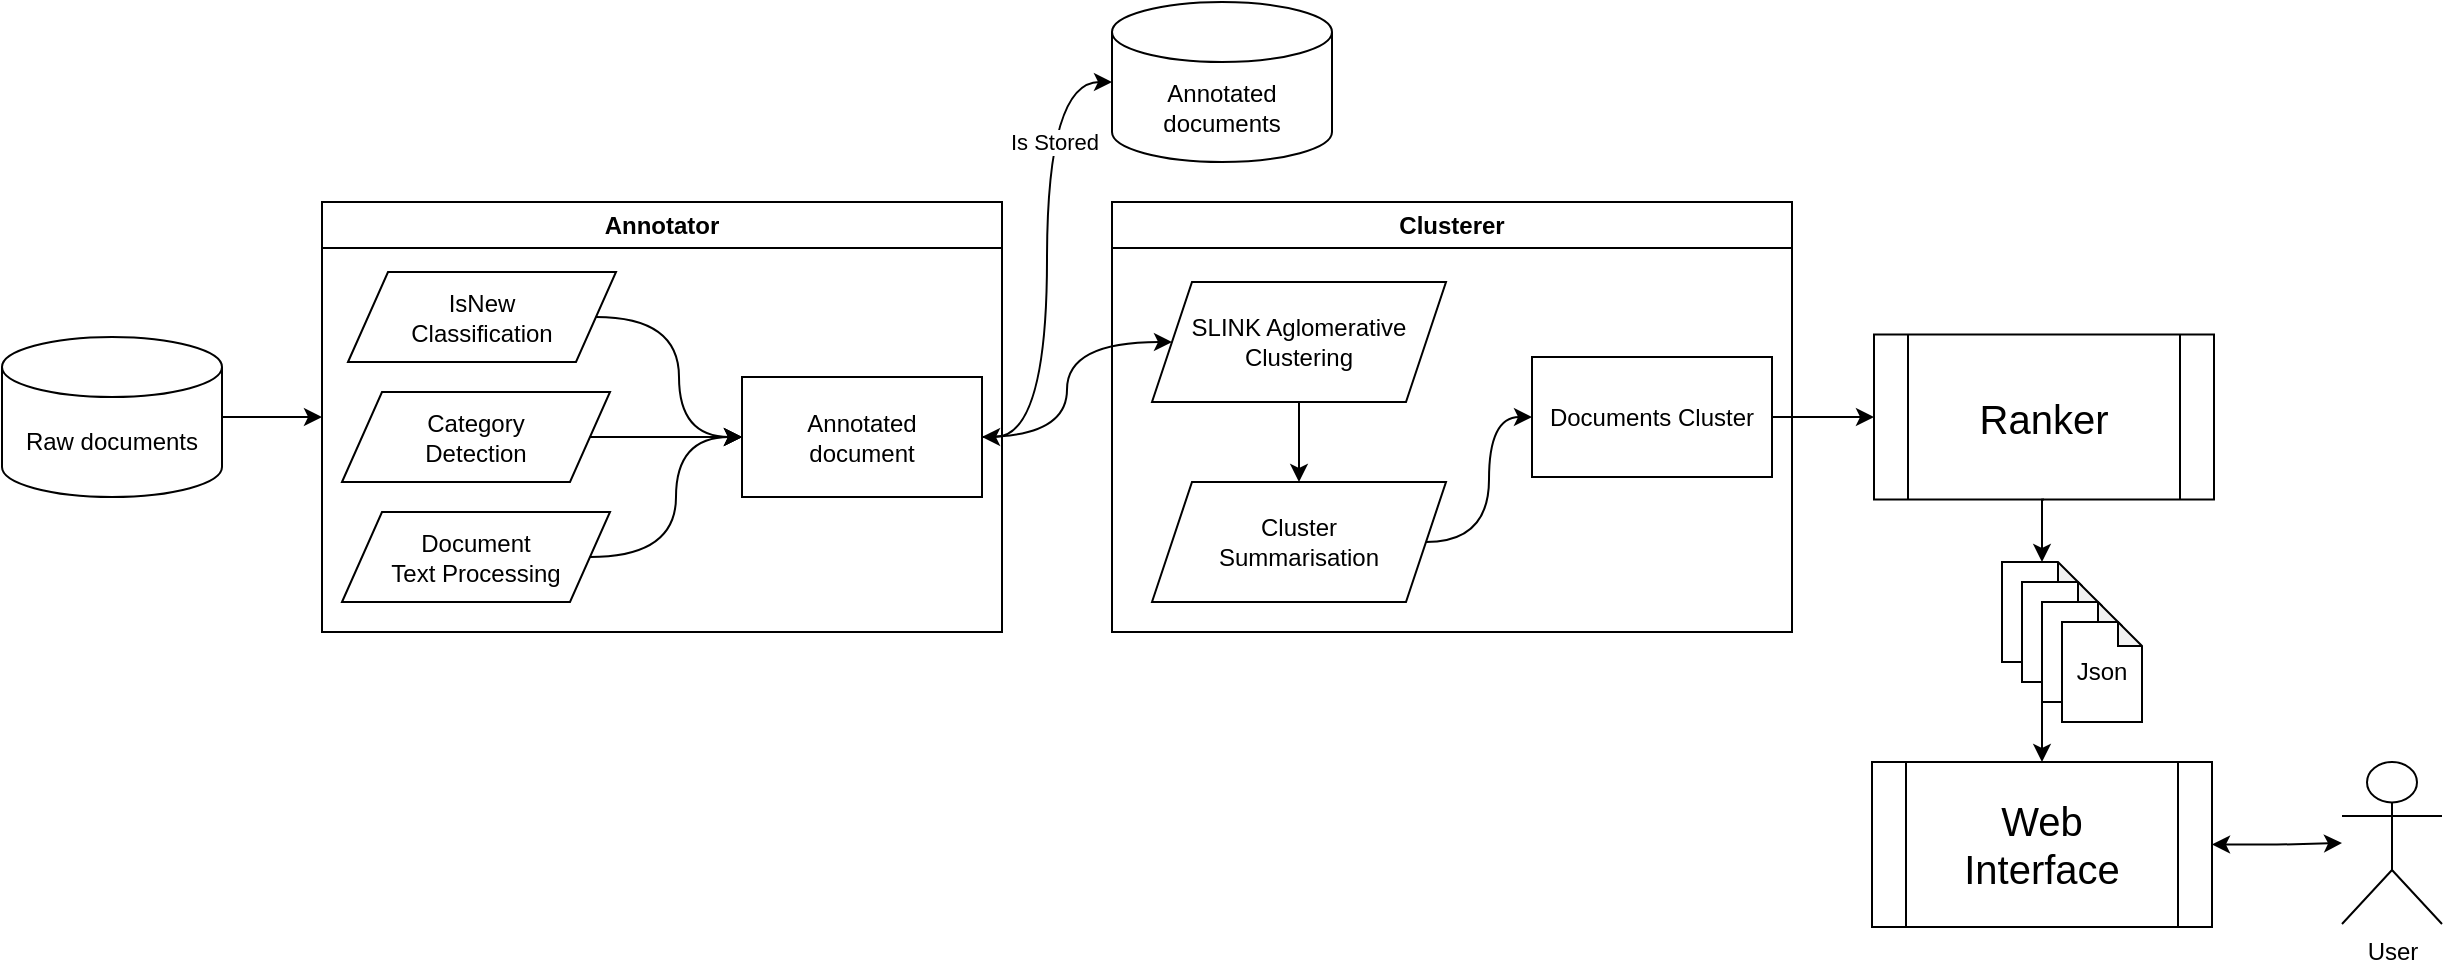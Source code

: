 <mxfile version="24.2.2" type="github">
  <diagram name="Page-1" id="wxCbchn2Chx5s0cPIJcQ">
    <mxGraphModel dx="1570" dy="1033" grid="1" gridSize="10" guides="1" tooltips="1" connect="1" arrows="1" fold="1" page="1" pageScale="1" pageWidth="827" pageHeight="1169" math="0" shadow="0">
      <root>
        <mxCell id="0" />
        <mxCell id="1" parent="0" />
        <mxCell id="KK3T090K7q1Hy_3dpbnI-1" value="Raw documents" style="shape=cylinder3;whiteSpace=wrap;html=1;boundedLbl=1;backgroundOutline=1;size=15;" vertex="1" parent="1">
          <mxGeometry x="220" y="437.5" width="110" height="80" as="geometry" />
        </mxCell>
        <mxCell id="KK3T090K7q1Hy_3dpbnI-2" value="Annotator" style="swimlane;whiteSpace=wrap;html=1;" vertex="1" parent="1">
          <mxGeometry x="380" y="370" width="340" height="215" as="geometry" />
        </mxCell>
        <mxCell id="KK3T090K7q1Hy_3dpbnI-13" style="edgeStyle=orthogonalEdgeStyle;rounded=0;orthogonalLoop=1;jettySize=auto;html=1;exitX=1;exitY=0.5;exitDx=0;exitDy=0;entryX=0;entryY=0.5;entryDx=0;entryDy=0;curved=1;" edge="1" parent="KK3T090K7q1Hy_3dpbnI-2" source="KK3T090K7q1Hy_3dpbnI-7" target="KK3T090K7q1Hy_3dpbnI-12">
          <mxGeometry relative="1" as="geometry" />
        </mxCell>
        <mxCell id="KK3T090K7q1Hy_3dpbnI-7" value="IsNew&lt;div&gt;Classification&lt;/div&gt;" style="shape=parallelogram;perimeter=parallelogramPerimeter;whiteSpace=wrap;html=1;fixedSize=1;" vertex="1" parent="KK3T090K7q1Hy_3dpbnI-2">
          <mxGeometry x="13" y="35" width="134" height="45" as="geometry" />
        </mxCell>
        <mxCell id="KK3T090K7q1Hy_3dpbnI-16" style="edgeStyle=orthogonalEdgeStyle;rounded=0;orthogonalLoop=1;jettySize=auto;html=1;exitX=1;exitY=0.5;exitDx=0;exitDy=0;entryX=0;entryY=0.5;entryDx=0;entryDy=0;" edge="1" parent="KK3T090K7q1Hy_3dpbnI-2" source="KK3T090K7q1Hy_3dpbnI-9" target="KK3T090K7q1Hy_3dpbnI-12">
          <mxGeometry relative="1" as="geometry" />
        </mxCell>
        <mxCell id="KK3T090K7q1Hy_3dpbnI-9" value="Category&lt;div&gt;Detection&lt;/div&gt;" style="shape=parallelogram;perimeter=parallelogramPerimeter;whiteSpace=wrap;html=1;fixedSize=1;" vertex="1" parent="KK3T090K7q1Hy_3dpbnI-2">
          <mxGeometry x="10" y="95" width="134" height="45" as="geometry" />
        </mxCell>
        <mxCell id="KK3T090K7q1Hy_3dpbnI-15" style="edgeStyle=orthogonalEdgeStyle;rounded=0;orthogonalLoop=1;jettySize=auto;html=1;exitX=1;exitY=0.5;exitDx=0;exitDy=0;entryX=0;entryY=0.5;entryDx=0;entryDy=0;curved=1;" edge="1" parent="KK3T090K7q1Hy_3dpbnI-2" source="KK3T090K7q1Hy_3dpbnI-10" target="KK3T090K7q1Hy_3dpbnI-12">
          <mxGeometry relative="1" as="geometry" />
        </mxCell>
        <mxCell id="KK3T090K7q1Hy_3dpbnI-10" value="Document&lt;div&gt;Text Processing&lt;/div&gt;" style="shape=parallelogram;perimeter=parallelogramPerimeter;whiteSpace=wrap;html=1;fixedSize=1;" vertex="1" parent="KK3T090K7q1Hy_3dpbnI-2">
          <mxGeometry x="10" y="155" width="134" height="45" as="geometry" />
        </mxCell>
        <mxCell id="KK3T090K7q1Hy_3dpbnI-12" value="Annotated&lt;div&gt;document&lt;/div&gt;" style="rounded=0;whiteSpace=wrap;html=1;" vertex="1" parent="KK3T090K7q1Hy_3dpbnI-2">
          <mxGeometry x="210" y="87.5" width="120" height="60" as="geometry" />
        </mxCell>
        <mxCell id="KK3T090K7q1Hy_3dpbnI-5" value="Annotated documents" style="shape=cylinder3;whiteSpace=wrap;html=1;boundedLbl=1;backgroundOutline=1;size=15;" vertex="1" parent="1">
          <mxGeometry x="775" y="270" width="110" height="80" as="geometry" />
        </mxCell>
        <mxCell id="KK3T090K7q1Hy_3dpbnI-4" style="edgeStyle=orthogonalEdgeStyle;rounded=0;orthogonalLoop=1;jettySize=auto;html=1;exitX=1;exitY=0.5;exitDx=0;exitDy=0;exitPerimeter=0;entryX=0;entryY=0.5;entryDx=0;entryDy=0;" edge="1" parent="1" source="KK3T090K7q1Hy_3dpbnI-1" target="KK3T090K7q1Hy_3dpbnI-2">
          <mxGeometry relative="1" as="geometry" />
        </mxCell>
        <mxCell id="KK3T090K7q1Hy_3dpbnI-18" style="edgeStyle=orthogonalEdgeStyle;rounded=0;orthogonalLoop=1;jettySize=auto;html=1;exitX=1;exitY=0.5;exitDx=0;exitDy=0;entryX=0;entryY=0.5;entryDx=0;entryDy=0;entryPerimeter=0;curved=1;startArrow=classic;startFill=1;" edge="1" parent="1" source="KK3T090K7q1Hy_3dpbnI-12" target="KK3T090K7q1Hy_3dpbnI-5">
          <mxGeometry relative="1" as="geometry" />
        </mxCell>
        <mxCell id="KK3T090K7q1Hy_3dpbnI-36" value="Is Stored" style="edgeLabel;html=1;align=center;verticalAlign=middle;resizable=0;points=[];" vertex="1" connectable="0" parent="KK3T090K7q1Hy_3dpbnI-18">
          <mxGeometry x="0.295" y="-2" relative="1" as="geometry">
            <mxPoint x="1" y="-23" as="offset" />
          </mxGeometry>
        </mxCell>
        <mxCell id="KK3T090K7q1Hy_3dpbnI-23" value="Clusterer" style="swimlane;whiteSpace=wrap;html=1;startSize=23;" vertex="1" parent="1">
          <mxGeometry x="775" y="370" width="340" height="215" as="geometry">
            <mxRectangle x="775" y="370" width="90" height="30" as="alternateBounds" />
          </mxGeometry>
        </mxCell>
        <mxCell id="KK3T090K7q1Hy_3dpbnI-45" style="edgeStyle=orthogonalEdgeStyle;rounded=0;orthogonalLoop=1;jettySize=auto;html=1;exitX=0.5;exitY=1;exitDx=0;exitDy=0;entryX=0.5;entryY=0;entryDx=0;entryDy=0;" edge="1" parent="KK3T090K7q1Hy_3dpbnI-23" source="KK3T090K7q1Hy_3dpbnI-25" target="KK3T090K7q1Hy_3dpbnI-44">
          <mxGeometry relative="1" as="geometry" />
        </mxCell>
        <mxCell id="KK3T090K7q1Hy_3dpbnI-25" value="SLINK Aglomerative&lt;div&gt;Clustering&lt;/div&gt;" style="shape=parallelogram;perimeter=parallelogramPerimeter;whiteSpace=wrap;html=1;fixedSize=1;" vertex="1" parent="KK3T090K7q1Hy_3dpbnI-23">
          <mxGeometry x="20" y="40" width="147" height="60" as="geometry" />
        </mxCell>
        <mxCell id="KK3T090K7q1Hy_3dpbnI-30" value="Documents Cluster" style="rounded=0;whiteSpace=wrap;html=1;" vertex="1" parent="KK3T090K7q1Hy_3dpbnI-23">
          <mxGeometry x="210" y="77.5" width="120" height="60" as="geometry" />
        </mxCell>
        <mxCell id="KK3T090K7q1Hy_3dpbnI-46" style="edgeStyle=orthogonalEdgeStyle;rounded=0;orthogonalLoop=1;jettySize=auto;html=1;exitX=1;exitY=0.5;exitDx=0;exitDy=0;entryX=0;entryY=0.5;entryDx=0;entryDy=0;curved=1;" edge="1" parent="KK3T090K7q1Hy_3dpbnI-23" source="KK3T090K7q1Hy_3dpbnI-44" target="KK3T090K7q1Hy_3dpbnI-30">
          <mxGeometry relative="1" as="geometry" />
        </mxCell>
        <mxCell id="KK3T090K7q1Hy_3dpbnI-44" value="&lt;div&gt;Cluster&lt;/div&gt;&lt;div&gt;Summarisation&lt;/div&gt;" style="shape=parallelogram;perimeter=parallelogramPerimeter;whiteSpace=wrap;html=1;fixedSize=1;" vertex="1" parent="KK3T090K7q1Hy_3dpbnI-23">
          <mxGeometry x="20" y="140" width="147" height="60" as="geometry" />
        </mxCell>
        <mxCell id="KK3T090K7q1Hy_3dpbnI-37" style="edgeStyle=orthogonalEdgeStyle;rounded=0;orthogonalLoop=1;jettySize=auto;html=1;exitX=1;exitY=0.5;exitDx=0;exitDy=0;entryX=0;entryY=0.5;entryDx=0;entryDy=0;curved=1;" edge="1" parent="1" source="KK3T090K7q1Hy_3dpbnI-12" target="KK3T090K7q1Hy_3dpbnI-25">
          <mxGeometry relative="1" as="geometry" />
        </mxCell>
        <mxCell id="KK3T090K7q1Hy_3dpbnI-47" value="&lt;font style=&quot;font-size: 20px;&quot;&gt;Ranker&lt;/font&gt;" style="shape=process;whiteSpace=wrap;html=1;backgroundOutline=1;" vertex="1" parent="1">
          <mxGeometry x="1156" y="436.25" width="170" height="82.5" as="geometry" />
        </mxCell>
        <mxCell id="KK3T090K7q1Hy_3dpbnI-48" style="edgeStyle=orthogonalEdgeStyle;rounded=0;orthogonalLoop=1;jettySize=auto;html=1;exitX=1;exitY=0.5;exitDx=0;exitDy=0;entryX=0;entryY=0.5;entryDx=0;entryDy=0;" edge="1" parent="1" source="KK3T090K7q1Hy_3dpbnI-30" target="KK3T090K7q1Hy_3dpbnI-47">
          <mxGeometry relative="1" as="geometry" />
        </mxCell>
        <mxCell id="KK3T090K7q1Hy_3dpbnI-49" value="" style="shape=note;whiteSpace=wrap;html=1;backgroundOutline=1;darkOpacity=0.05;size=12;" vertex="1" parent="1">
          <mxGeometry x="1220" y="550" width="40" height="50" as="geometry" />
        </mxCell>
        <mxCell id="KK3T090K7q1Hy_3dpbnI-50" value="" style="shape=note;whiteSpace=wrap;html=1;backgroundOutline=1;darkOpacity=0.05;size=12;" vertex="1" parent="1">
          <mxGeometry x="1230" y="560" width="40" height="50" as="geometry" />
        </mxCell>
        <mxCell id="KK3T090K7q1Hy_3dpbnI-61" style="edgeStyle=orthogonalEdgeStyle;rounded=0;orthogonalLoop=1;jettySize=auto;html=1;exitX=0;exitY=1;exitDx=0;exitDy=0;exitPerimeter=0;entryX=0.5;entryY=0;entryDx=0;entryDy=0;" edge="1" parent="1" source="KK3T090K7q1Hy_3dpbnI-51" target="KK3T090K7q1Hy_3dpbnI-60">
          <mxGeometry relative="1" as="geometry" />
        </mxCell>
        <mxCell id="KK3T090K7q1Hy_3dpbnI-51" value="" style="shape=note;whiteSpace=wrap;html=1;backgroundOutline=1;darkOpacity=0.05;size=12;" vertex="1" parent="1">
          <mxGeometry x="1240" y="570" width="40" height="50" as="geometry" />
        </mxCell>
        <mxCell id="KK3T090K7q1Hy_3dpbnI-52" value="Json" style="shape=note;whiteSpace=wrap;html=1;backgroundOutline=1;darkOpacity=0.05;size=12;" vertex="1" parent="1">
          <mxGeometry x="1250" y="580" width="40" height="50" as="geometry" />
        </mxCell>
        <mxCell id="KK3T090K7q1Hy_3dpbnI-56" style="edgeStyle=orthogonalEdgeStyle;rounded=0;orthogonalLoop=1;jettySize=auto;html=1;exitX=0.5;exitY=1;exitDx=0;exitDy=0;entryX=0.5;entryY=0;entryDx=0;entryDy=0;entryPerimeter=0;" edge="1" parent="1" source="KK3T090K7q1Hy_3dpbnI-47" target="KK3T090K7q1Hy_3dpbnI-49">
          <mxGeometry relative="1" as="geometry" />
        </mxCell>
        <mxCell id="KK3T090K7q1Hy_3dpbnI-65" style="edgeStyle=orthogonalEdgeStyle;rounded=0;orthogonalLoop=1;jettySize=auto;html=1;exitX=1;exitY=0.5;exitDx=0;exitDy=0;startArrow=classic;startFill=1;" edge="1" parent="1" source="KK3T090K7q1Hy_3dpbnI-60" target="KK3T090K7q1Hy_3dpbnI-62">
          <mxGeometry relative="1" as="geometry" />
        </mxCell>
        <mxCell id="KK3T090K7q1Hy_3dpbnI-60" value="&lt;span style=&quot;font-size: 20px;&quot;&gt;Web&lt;/span&gt;&lt;br&gt;&lt;div&gt;&lt;font style=&quot;font-size: 20px;&quot;&gt;Interface&lt;/font&gt;&lt;/div&gt;" style="shape=process;whiteSpace=wrap;html=1;backgroundOutline=1;" vertex="1" parent="1">
          <mxGeometry x="1155" y="650" width="170" height="82.5" as="geometry" />
        </mxCell>
        <mxCell id="KK3T090K7q1Hy_3dpbnI-62" value="User" style="shape=umlActor;verticalLabelPosition=bottom;verticalAlign=top;html=1;outlineConnect=0;" vertex="1" parent="1">
          <mxGeometry x="1390" y="650" width="50" height="81" as="geometry" />
        </mxCell>
      </root>
    </mxGraphModel>
  </diagram>
</mxfile>
